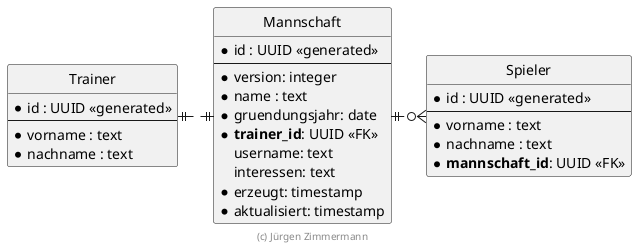 ' Copyright (C) 2019 - present Juergen Zimmermann, Hochschule Karlsruhe
'
' This program is free software: you can redistribute it and/or modify
' it under the terms of the GNU General Public License as published by
' the Free Software Foundation, either version 3 of the License, or
' (at your option) any later version.
'
' This program is distributed in the hope that it will be useful,
' but WITHOUT ANY WARRANTY; without even the implied warranty of
' MERCHANTABILITY or FITNESS FOR A PARTICULAR PURPOSE.  See the
' GNU General Public License for more details.
'
' You should have received a copy of the GNU General Public License
' along with this program.  If not, see <https://www.gnu.org/licenses/>.
@startuml ER Diagramm

' hide the spot
hide circle

' evtl. Prbleme mit Kraehenfuessen vermeiden
skinparam linetype ortho

entity "Trainer" {
  * id : UUID <<generated>>
  --
  * vorname : text
  * nachname : text
}

entity "Mannschaft" {
  * id : UUID <<generated>>
  --
  * version: integer
  * name : text
  * gruendungsjahr: date
  * **trainer_id**: UUID <<FK>>
    username: text
    interessen: text
  * erzeugt: timestamp
  * aktualisiert: timestamp
}

entity "Spieler" {
  * id : UUID <<generated>>
  --
  * vorname : text
  * nachname : text
  * **mannschaft_id**: UUID <<FK>>
}

Mannschaft ||.left.|| Trainer
Mannschaft ||.right.o{ Spieler

footer (c) Jürgen Zimmermann

@enduml
